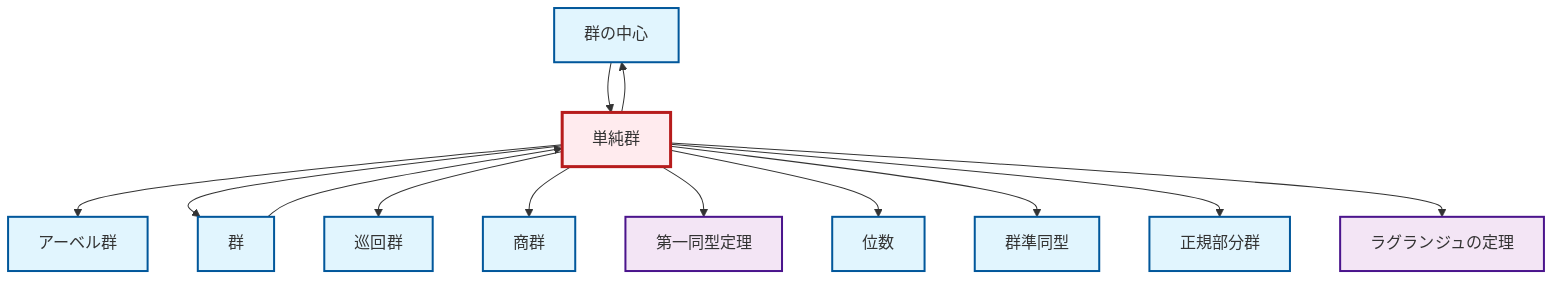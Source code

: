 graph TD
    classDef definition fill:#e1f5fe,stroke:#01579b,stroke-width:2px
    classDef theorem fill:#f3e5f5,stroke:#4a148c,stroke-width:2px
    classDef axiom fill:#fff3e0,stroke:#e65100,stroke-width:2px
    classDef example fill:#e8f5e9,stroke:#1b5e20,stroke-width:2px
    classDef current fill:#ffebee,stroke:#b71c1c,stroke-width:3px
    def-homomorphism["群準同型"]:::definition
    def-center-of-group["群の中心"]:::definition
    def-simple-group["単純群"]:::definition
    def-cyclic-group["巡回群"]:::definition
    thm-first-isomorphism["第一同型定理"]:::theorem
    def-group["群"]:::definition
    thm-lagrange["ラグランジュの定理"]:::theorem
    def-quotient-group["商群"]:::definition
    def-normal-subgroup["正規部分群"]:::definition
    def-order["位数"]:::definition
    def-abelian-group["アーベル群"]:::definition
    def-simple-group --> def-abelian-group
    def-simple-group --> def-group
    def-center-of-group --> def-simple-group
    def-simple-group --> def-cyclic-group
    def-simple-group --> def-quotient-group
    def-simple-group --> thm-first-isomorphism
    def-group --> def-simple-group
    def-simple-group --> def-order
    def-simple-group --> def-homomorphism
    def-simple-group --> def-normal-subgroup
    def-simple-group --> thm-lagrange
    def-simple-group --> def-center-of-group
    class def-simple-group current